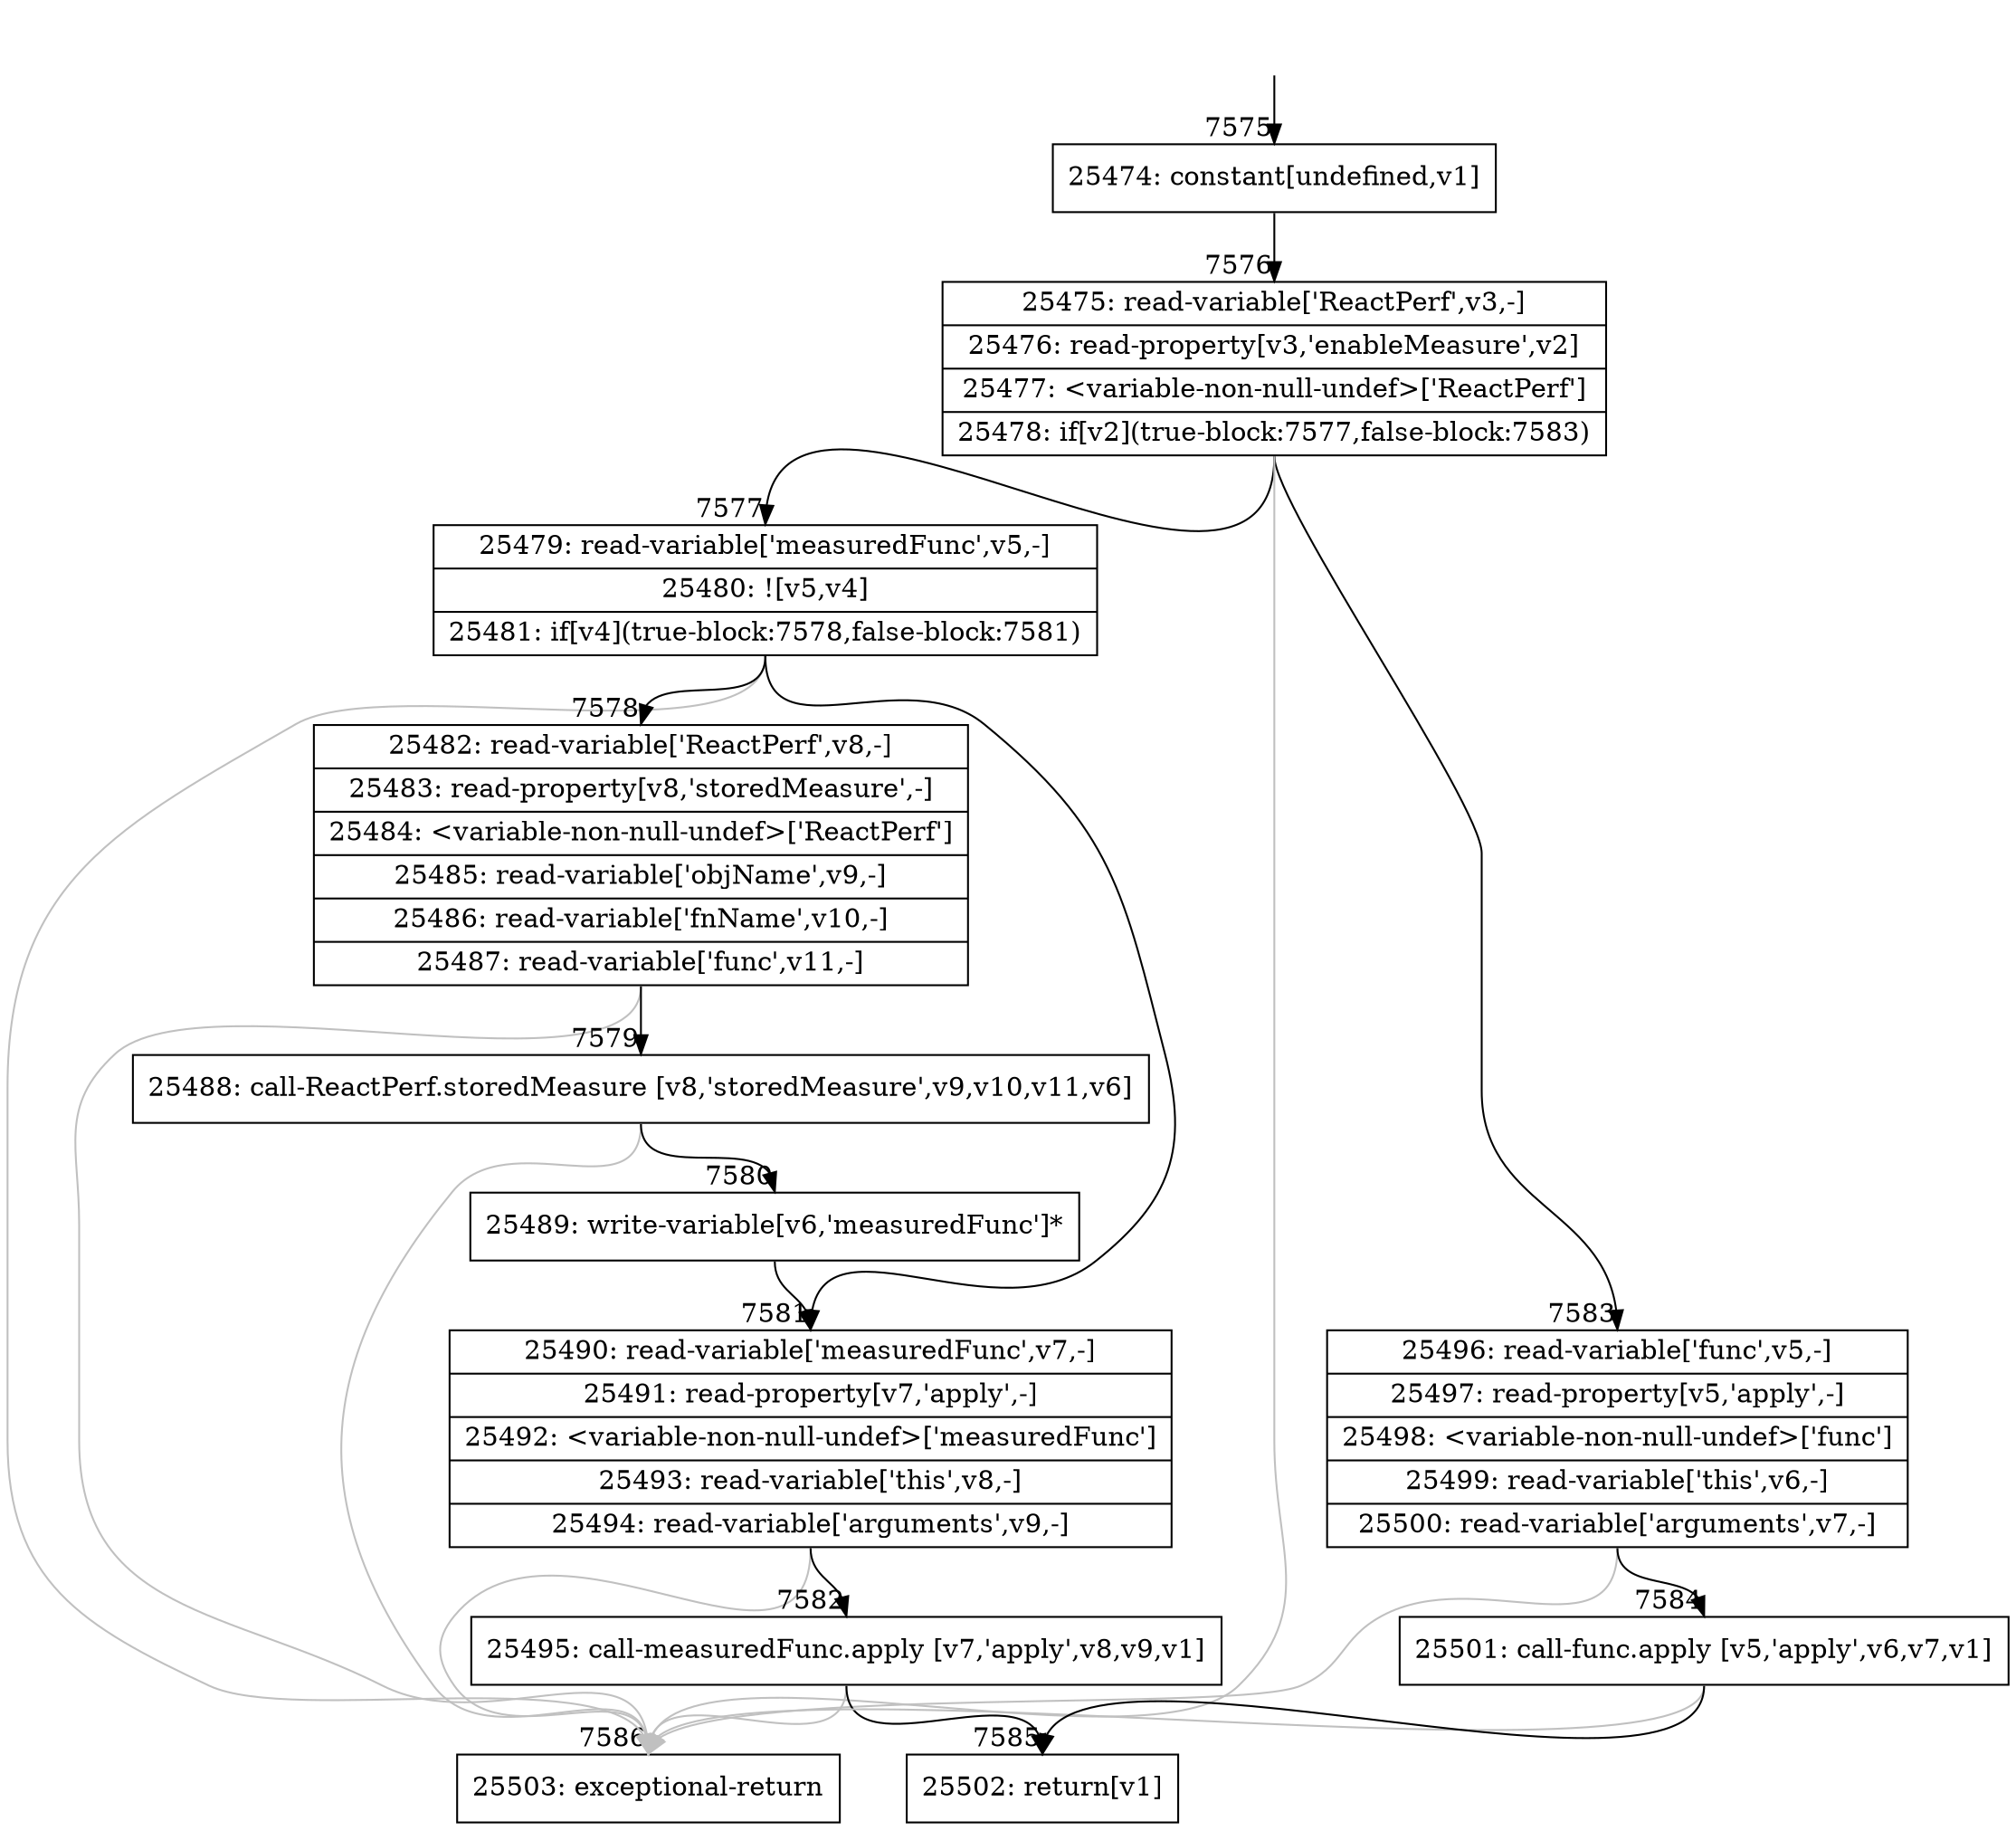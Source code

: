 digraph {
rankdir="TD"
BB_entry532[shape=none,label=""];
BB_entry532 -> BB7575 [tailport=s, headport=n, headlabel="    7575"]
BB7575 [shape=record label="{25474: constant[undefined,v1]}" ] 
BB7575 -> BB7576 [tailport=s, headport=n, headlabel="      7576"]
BB7576 [shape=record label="{25475: read-variable['ReactPerf',v3,-]|25476: read-property[v3,'enableMeasure',v2]|25477: \<variable-non-null-undef\>['ReactPerf']|25478: if[v2](true-block:7577,false-block:7583)}" ] 
BB7576 -> BB7577 [tailport=s, headport=n, headlabel="      7577"]
BB7576 -> BB7583 [tailport=s, headport=n, headlabel="      7583"]
BB7576 -> BB7586 [tailport=s, headport=n, color=gray, headlabel="      7586"]
BB7577 [shape=record label="{25479: read-variable['measuredFunc',v5,-]|25480: ![v5,v4]|25481: if[v4](true-block:7578,false-block:7581)}" ] 
BB7577 -> BB7578 [tailport=s, headport=n, headlabel="      7578"]
BB7577 -> BB7581 [tailport=s, headport=n, headlabel="      7581"]
BB7577 -> BB7586 [tailport=s, headport=n, color=gray]
BB7578 [shape=record label="{25482: read-variable['ReactPerf',v8,-]|25483: read-property[v8,'storedMeasure',-]|25484: \<variable-non-null-undef\>['ReactPerf']|25485: read-variable['objName',v9,-]|25486: read-variable['fnName',v10,-]|25487: read-variable['func',v11,-]}" ] 
BB7578 -> BB7579 [tailport=s, headport=n, headlabel="      7579"]
BB7578 -> BB7586 [tailport=s, headport=n, color=gray]
BB7579 [shape=record label="{25488: call-ReactPerf.storedMeasure [v8,'storedMeasure',v9,v10,v11,v6]}" ] 
BB7579 -> BB7580 [tailport=s, headport=n, headlabel="      7580"]
BB7579 -> BB7586 [tailport=s, headport=n, color=gray]
BB7580 [shape=record label="{25489: write-variable[v6,'measuredFunc']*}" ] 
BB7580 -> BB7581 [tailport=s, headport=n]
BB7581 [shape=record label="{25490: read-variable['measuredFunc',v7,-]|25491: read-property[v7,'apply',-]|25492: \<variable-non-null-undef\>['measuredFunc']|25493: read-variable['this',v8,-]|25494: read-variable['arguments',v9,-]}" ] 
BB7581 -> BB7582 [tailport=s, headport=n, headlabel="      7582"]
BB7581 -> BB7586 [tailport=s, headport=n, color=gray]
BB7582 [shape=record label="{25495: call-measuredFunc.apply [v7,'apply',v8,v9,v1]}" ] 
BB7582 -> BB7585 [tailport=s, headport=n, headlabel="      7585"]
BB7582 -> BB7586 [tailport=s, headport=n, color=gray]
BB7583 [shape=record label="{25496: read-variable['func',v5,-]|25497: read-property[v5,'apply',-]|25498: \<variable-non-null-undef\>['func']|25499: read-variable['this',v6,-]|25500: read-variable['arguments',v7,-]}" ] 
BB7583 -> BB7584 [tailport=s, headport=n, headlabel="      7584"]
BB7583 -> BB7586 [tailport=s, headport=n, color=gray]
BB7584 [shape=record label="{25501: call-func.apply [v5,'apply',v6,v7,v1]}" ] 
BB7584 -> BB7585 [tailport=s, headport=n]
BB7584 -> BB7586 [tailport=s, headport=n, color=gray]
BB7585 [shape=record label="{25502: return[v1]}" ] 
BB7586 [shape=record label="{25503: exceptional-return}" ] 
//#$~ 13391
}
